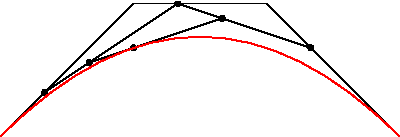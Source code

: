 size(200);
pair z0=(0,0),c0=(1,1),c1=(2,1), z1=(3,0);
draw(z0--c0--c1--z1);
real t=1/3;
pair m0=interp(z0,c0,t);
pair m1=interp(c0,c1,t);
pair m2=interp(c1,z1,t);
pair m3=interp(m0,m1,t);
pair m4=interp(m1,m2,t);
pair m5=interp(m3,m4,t);
dot(m0);
dot(m1);
dot(m2);
dot(m3);
dot(m4);
dot(m5);
draw(m0--m1--m2);
draw(m3--m4);
draw(z0..controls c0 and c1..z1,red);
